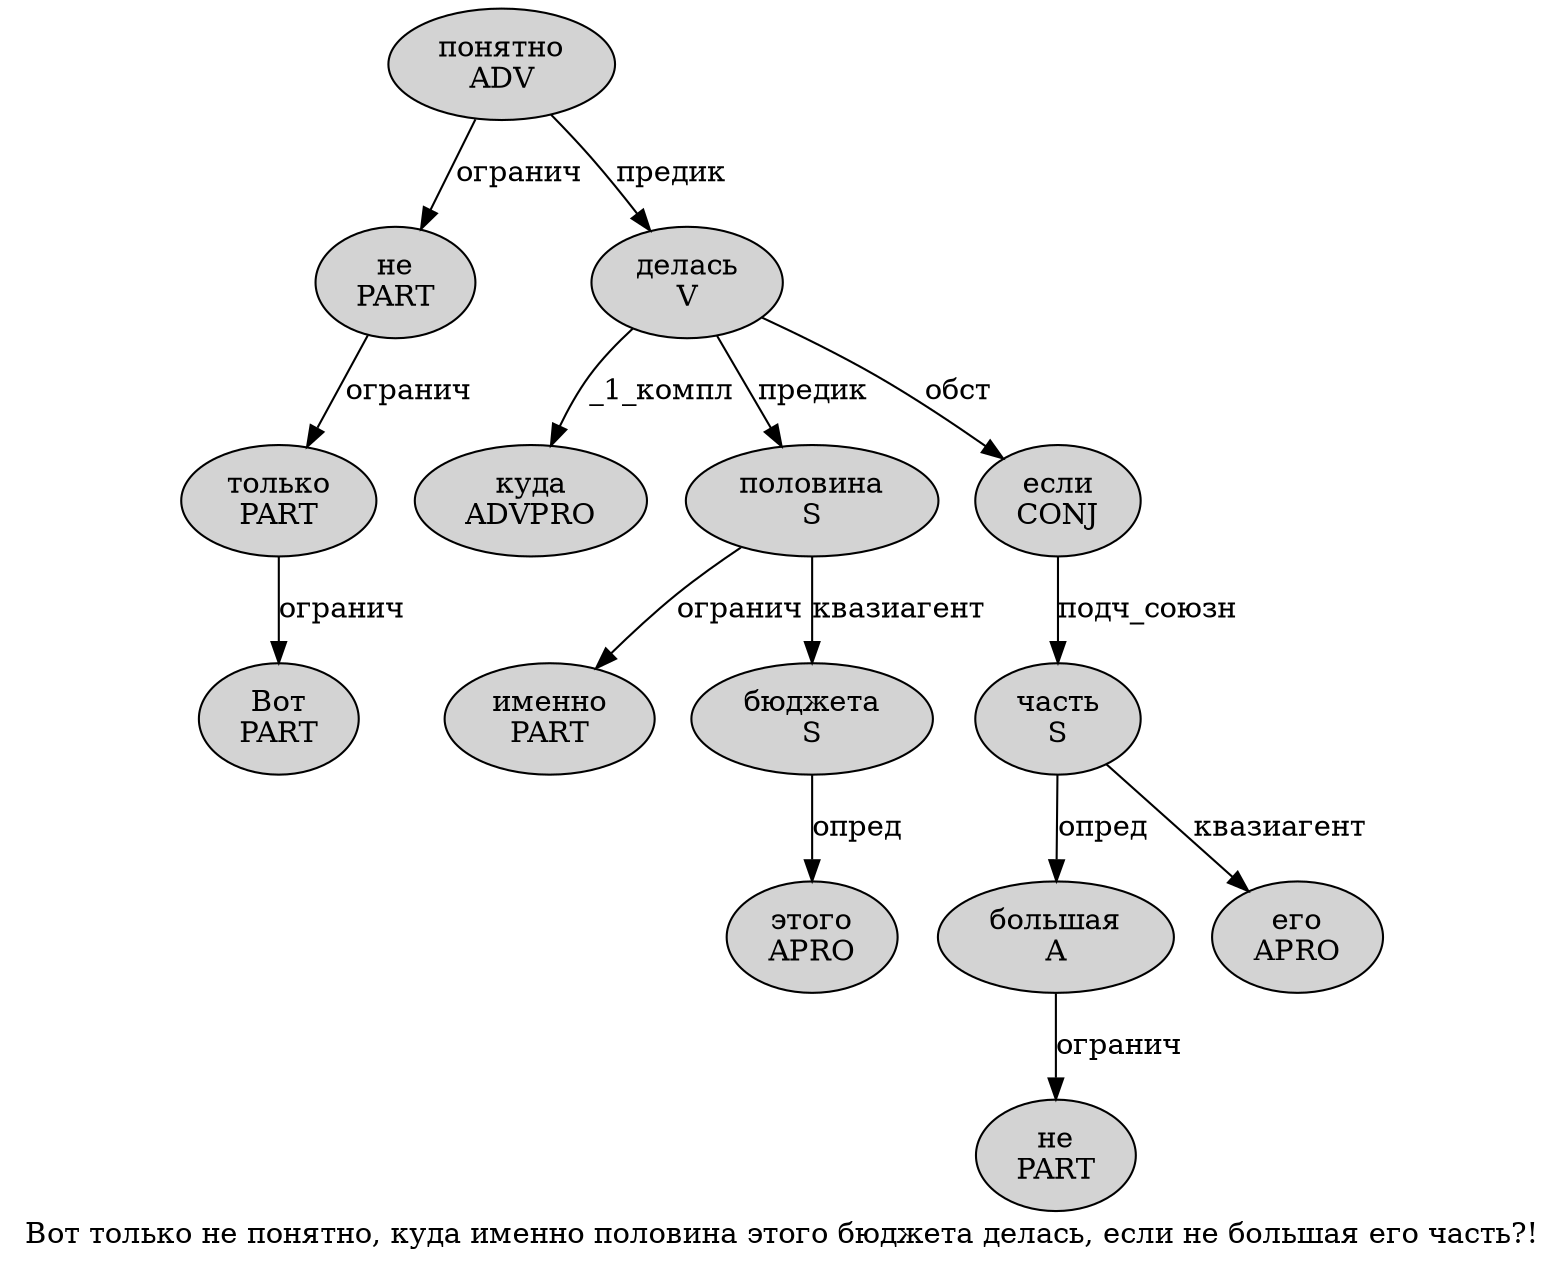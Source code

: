 digraph SENTENCE_4789 {
	graph [label="Вот только не понятно, куда именно половина этого бюджета делась, если не большая его часть?!"]
	node [style=filled]
		0 [label="Вот
PART" color="" fillcolor=lightgray penwidth=1 shape=ellipse]
		1 [label="только
PART" color="" fillcolor=lightgray penwidth=1 shape=ellipse]
		2 [label="не
PART" color="" fillcolor=lightgray penwidth=1 shape=ellipse]
		3 [label="понятно
ADV" color="" fillcolor=lightgray penwidth=1 shape=ellipse]
		5 [label="куда
ADVPRO" color="" fillcolor=lightgray penwidth=1 shape=ellipse]
		6 [label="именно
PART" color="" fillcolor=lightgray penwidth=1 shape=ellipse]
		7 [label="половина
S" color="" fillcolor=lightgray penwidth=1 shape=ellipse]
		8 [label="этого
APRO" color="" fillcolor=lightgray penwidth=1 shape=ellipse]
		9 [label="бюджета
S" color="" fillcolor=lightgray penwidth=1 shape=ellipse]
		10 [label="делась
V" color="" fillcolor=lightgray penwidth=1 shape=ellipse]
		12 [label="если
CONJ" color="" fillcolor=lightgray penwidth=1 shape=ellipse]
		13 [label="не
PART" color="" fillcolor=lightgray penwidth=1 shape=ellipse]
		14 [label="большая
A" color="" fillcolor=lightgray penwidth=1 shape=ellipse]
		15 [label="его
APRO" color="" fillcolor=lightgray penwidth=1 shape=ellipse]
		16 [label="часть
S" color="" fillcolor=lightgray penwidth=1 shape=ellipse]
			2 -> 1 [label="огранич"]
			9 -> 8 [label="опред"]
			16 -> 14 [label="опред"]
			16 -> 15 [label="квазиагент"]
			1 -> 0 [label="огранич"]
			7 -> 6 [label="огранич"]
			7 -> 9 [label="квазиагент"]
			12 -> 16 [label="подч_союзн"]
			10 -> 5 [label="_1_компл"]
			10 -> 7 [label="предик"]
			10 -> 12 [label="обст"]
			14 -> 13 [label="огранич"]
			3 -> 2 [label="огранич"]
			3 -> 10 [label="предик"]
}